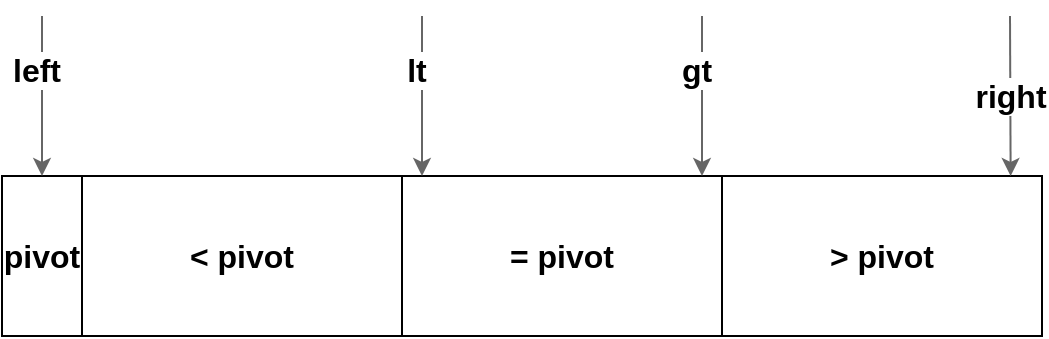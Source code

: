 <mxfile>
    <diagram id="wrqPBvAYh_cv5ay0t9mV" name="第 1 页">
        <mxGraphModel dx="819" dy="567" grid="1" gridSize="10" guides="1" tooltips="1" connect="1" arrows="1" fold="1" page="1" pageScale="1" pageWidth="827" pageHeight="1169" math="0" shadow="0">
            <root>
                <mxCell id="0"/>
                <mxCell id="1" parent="0"/>
                <mxCell id="19" value="pivot" style="rounded=0;whiteSpace=wrap;html=1;fontColor=default;labelBackgroundColor=default;labelBorderColor=none;fontSize=16;fontStyle=1" parent="1" vertex="1">
                    <mxGeometry x="160" y="240" width="40" height="80" as="geometry"/>
                </mxCell>
                <mxCell id="20" value="&amp;lt; pivot" style="rounded=0;whiteSpace=wrap;html=1;fontColor=default;labelBackgroundColor=default;labelBorderColor=none;fontSize=16;fontStyle=1" parent="1" vertex="1">
                    <mxGeometry x="200" y="240" width="160" height="80" as="geometry"/>
                </mxCell>
                <mxCell id="21" value="= pivot" style="rounded=0;whiteSpace=wrap;html=1;fontColor=default;labelBackgroundColor=default;labelBorderColor=none;fontSize=16;fontStyle=1" parent="1" vertex="1">
                    <mxGeometry x="360" y="240" width="160" height="80" as="geometry"/>
                </mxCell>
                <mxCell id="22" value="&amp;gt; pivot" style="rounded=0;whiteSpace=wrap;html=1;fontColor=default;labelBackgroundColor=default;labelBorderColor=none;fontSize=16;fontStyle=1" parent="1" vertex="1">
                    <mxGeometry x="520" y="240" width="160" height="80" as="geometry"/>
                </mxCell>
                <mxCell id="23" value="" style="endArrow=classic;html=1;entryX=0.5;entryY=0;entryDx=0;entryDy=0;fontColor=default;labelBackgroundColor=default;labelBorderColor=none;fillColor=#f5f5f5;strokeColor=#666666;fontSize=16;fontStyle=1" parent="1" target="19" edge="1">
                    <mxGeometry width="50" height="50" relative="1" as="geometry">
                        <mxPoint x="180" y="160" as="sourcePoint"/>
                        <mxPoint x="230" y="110" as="targetPoint"/>
                    </mxGeometry>
                </mxCell>
                <mxCell id="24" value="left" style="edgeLabel;html=1;align=center;verticalAlign=middle;resizable=0;points=[];fontColor=default;labelBackgroundColor=default;labelBorderColor=none;fontSize=16;fontStyle=1" parent="23" vertex="1" connectable="0">
                    <mxGeometry x="-0.325" y="-3" relative="1" as="geometry">
                        <mxPoint as="offset"/>
                    </mxGeometry>
                </mxCell>
                <mxCell id="27" value="right" style="endArrow=classic;html=1;entryX=0.902;entryY=0;entryDx=0;entryDy=0;fontColor=default;labelBackgroundColor=default;labelBorderColor=none;fillColor=#f5f5f5;strokeColor=#666666;fontSize=16;fontStyle=1;entryPerimeter=0;" parent="1" target="22" edge="1">
                    <mxGeometry width="50" height="50" relative="1" as="geometry">
                        <mxPoint x="664" y="160" as="sourcePoint"/>
                        <mxPoint x="640" y="150" as="targetPoint"/>
                    </mxGeometry>
                </mxCell>
                <mxCell id="28" value="" style="endArrow=classic;html=1;entryX=0.5;entryY=0;entryDx=0;entryDy=0;fontColor=default;labelBackgroundColor=default;labelBorderColor=none;fillColor=#f5f5f5;strokeColor=#666666;fontSize=16;fontStyle=1" parent="1" edge="1">
                    <mxGeometry width="50" height="50" relative="1" as="geometry">
                        <mxPoint x="370" y="160" as="sourcePoint"/>
                        <mxPoint x="370" y="240" as="targetPoint"/>
                    </mxGeometry>
                </mxCell>
                <mxCell id="29" value="lt" style="edgeLabel;html=1;align=center;verticalAlign=middle;resizable=0;points=[];fontColor=default;labelBackgroundColor=default;labelBorderColor=none;fontSize=16;fontStyle=1" parent="28" vertex="1" connectable="0">
                    <mxGeometry x="-0.325" y="-3" relative="1" as="geometry">
                        <mxPoint as="offset"/>
                    </mxGeometry>
                </mxCell>
                <mxCell id="30" value="" style="endArrow=classic;html=1;entryX=0.5;entryY=0;entryDx=0;entryDy=0;fontColor=default;labelBackgroundColor=default;labelBorderColor=none;fillColor=#f5f5f5;strokeColor=#666666;fontSize=16;fontStyle=1" parent="1" edge="1">
                    <mxGeometry width="50" height="50" relative="1" as="geometry">
                        <mxPoint x="510" y="160" as="sourcePoint"/>
                        <mxPoint x="510" y="240" as="targetPoint"/>
                    </mxGeometry>
                </mxCell>
                <mxCell id="31" value="gt" style="edgeLabel;html=1;align=center;verticalAlign=middle;resizable=0;points=[];fontColor=default;labelBackgroundColor=default;labelBorderColor=none;fontSize=16;fontStyle=1" parent="30" vertex="1" connectable="0">
                    <mxGeometry x="-0.325" y="-3" relative="1" as="geometry">
                        <mxPoint as="offset"/>
                    </mxGeometry>
                </mxCell>
            </root>
        </mxGraphModel>
    </diagram>
</mxfile>